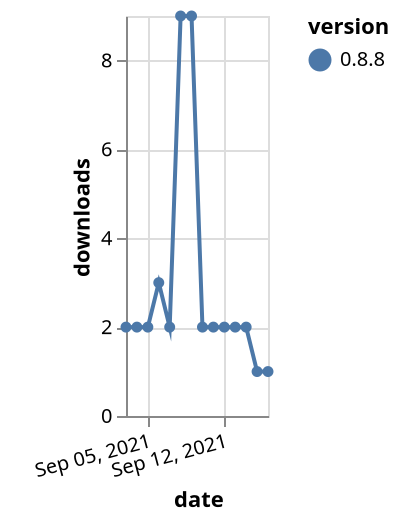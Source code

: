 {"$schema": "https://vega.github.io/schema/vega-lite/v5.json", "description": "A simple bar chart with embedded data.", "data": {"values": [{"date": "2021-09-03", "total": 2995, "delta": 2, "version": "0.8.8"}, {"date": "2021-09-04", "total": 2997, "delta": 2, "version": "0.8.8"}, {"date": "2021-09-05", "total": 2999, "delta": 2, "version": "0.8.8"}, {"date": "2021-09-06", "total": 3002, "delta": 3, "version": "0.8.8"}, {"date": "2021-09-07", "total": 3004, "delta": 2, "version": "0.8.8"}, {"date": "2021-09-08", "total": 3013, "delta": 9, "version": "0.8.8"}, {"date": "2021-09-09", "total": 3022, "delta": 9, "version": "0.8.8"}, {"date": "2021-09-10", "total": 3024, "delta": 2, "version": "0.8.8"}, {"date": "2021-09-11", "total": 3026, "delta": 2, "version": "0.8.8"}, {"date": "2021-09-12", "total": 3028, "delta": 2, "version": "0.8.8"}, {"date": "2021-09-13", "total": 3030, "delta": 2, "version": "0.8.8"}, {"date": "2021-09-14", "total": 3032, "delta": 2, "version": "0.8.8"}, {"date": "2021-09-15", "total": 3033, "delta": 1, "version": "0.8.8"}, {"date": "2021-09-16", "total": 3034, "delta": 1, "version": "0.8.8"}]}, "width": "container", "mark": {"type": "line", "point": {"filled": true}}, "encoding": {"x": {"field": "date", "type": "temporal", "timeUnit": "yearmonthdate", "title": "date", "axis": {"labelAngle": -15}}, "y": {"field": "delta", "type": "quantitative", "title": "downloads"}, "color": {"field": "version", "type": "nominal"}, "tooltip": {"field": "delta"}}}